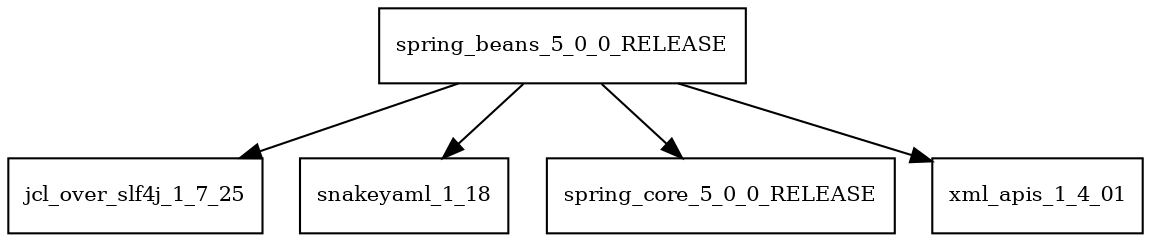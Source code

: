 digraph spring_beans_5_0_0_RELEASE_dependencies {
  node [shape = box, fontsize=10.0];
  spring_beans_5_0_0_RELEASE -> jcl_over_slf4j_1_7_25;
  spring_beans_5_0_0_RELEASE -> snakeyaml_1_18;
  spring_beans_5_0_0_RELEASE -> spring_core_5_0_0_RELEASE;
  spring_beans_5_0_0_RELEASE -> xml_apis_1_4_01;
}
